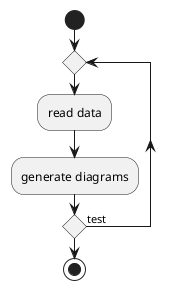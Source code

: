 {
  "sha1": "lrmf1yv7rqpirhe6c7rqjlzfk23kwne",
  "insertion": {
    "when": "2024-06-03T18:59:34.471Z",
    "user": "plantuml@gmail.com"
  }
}
@startuml
start
repeat
  :read data;
  :generate diagrams;
repeat while () is (test)
stop
@enduml
